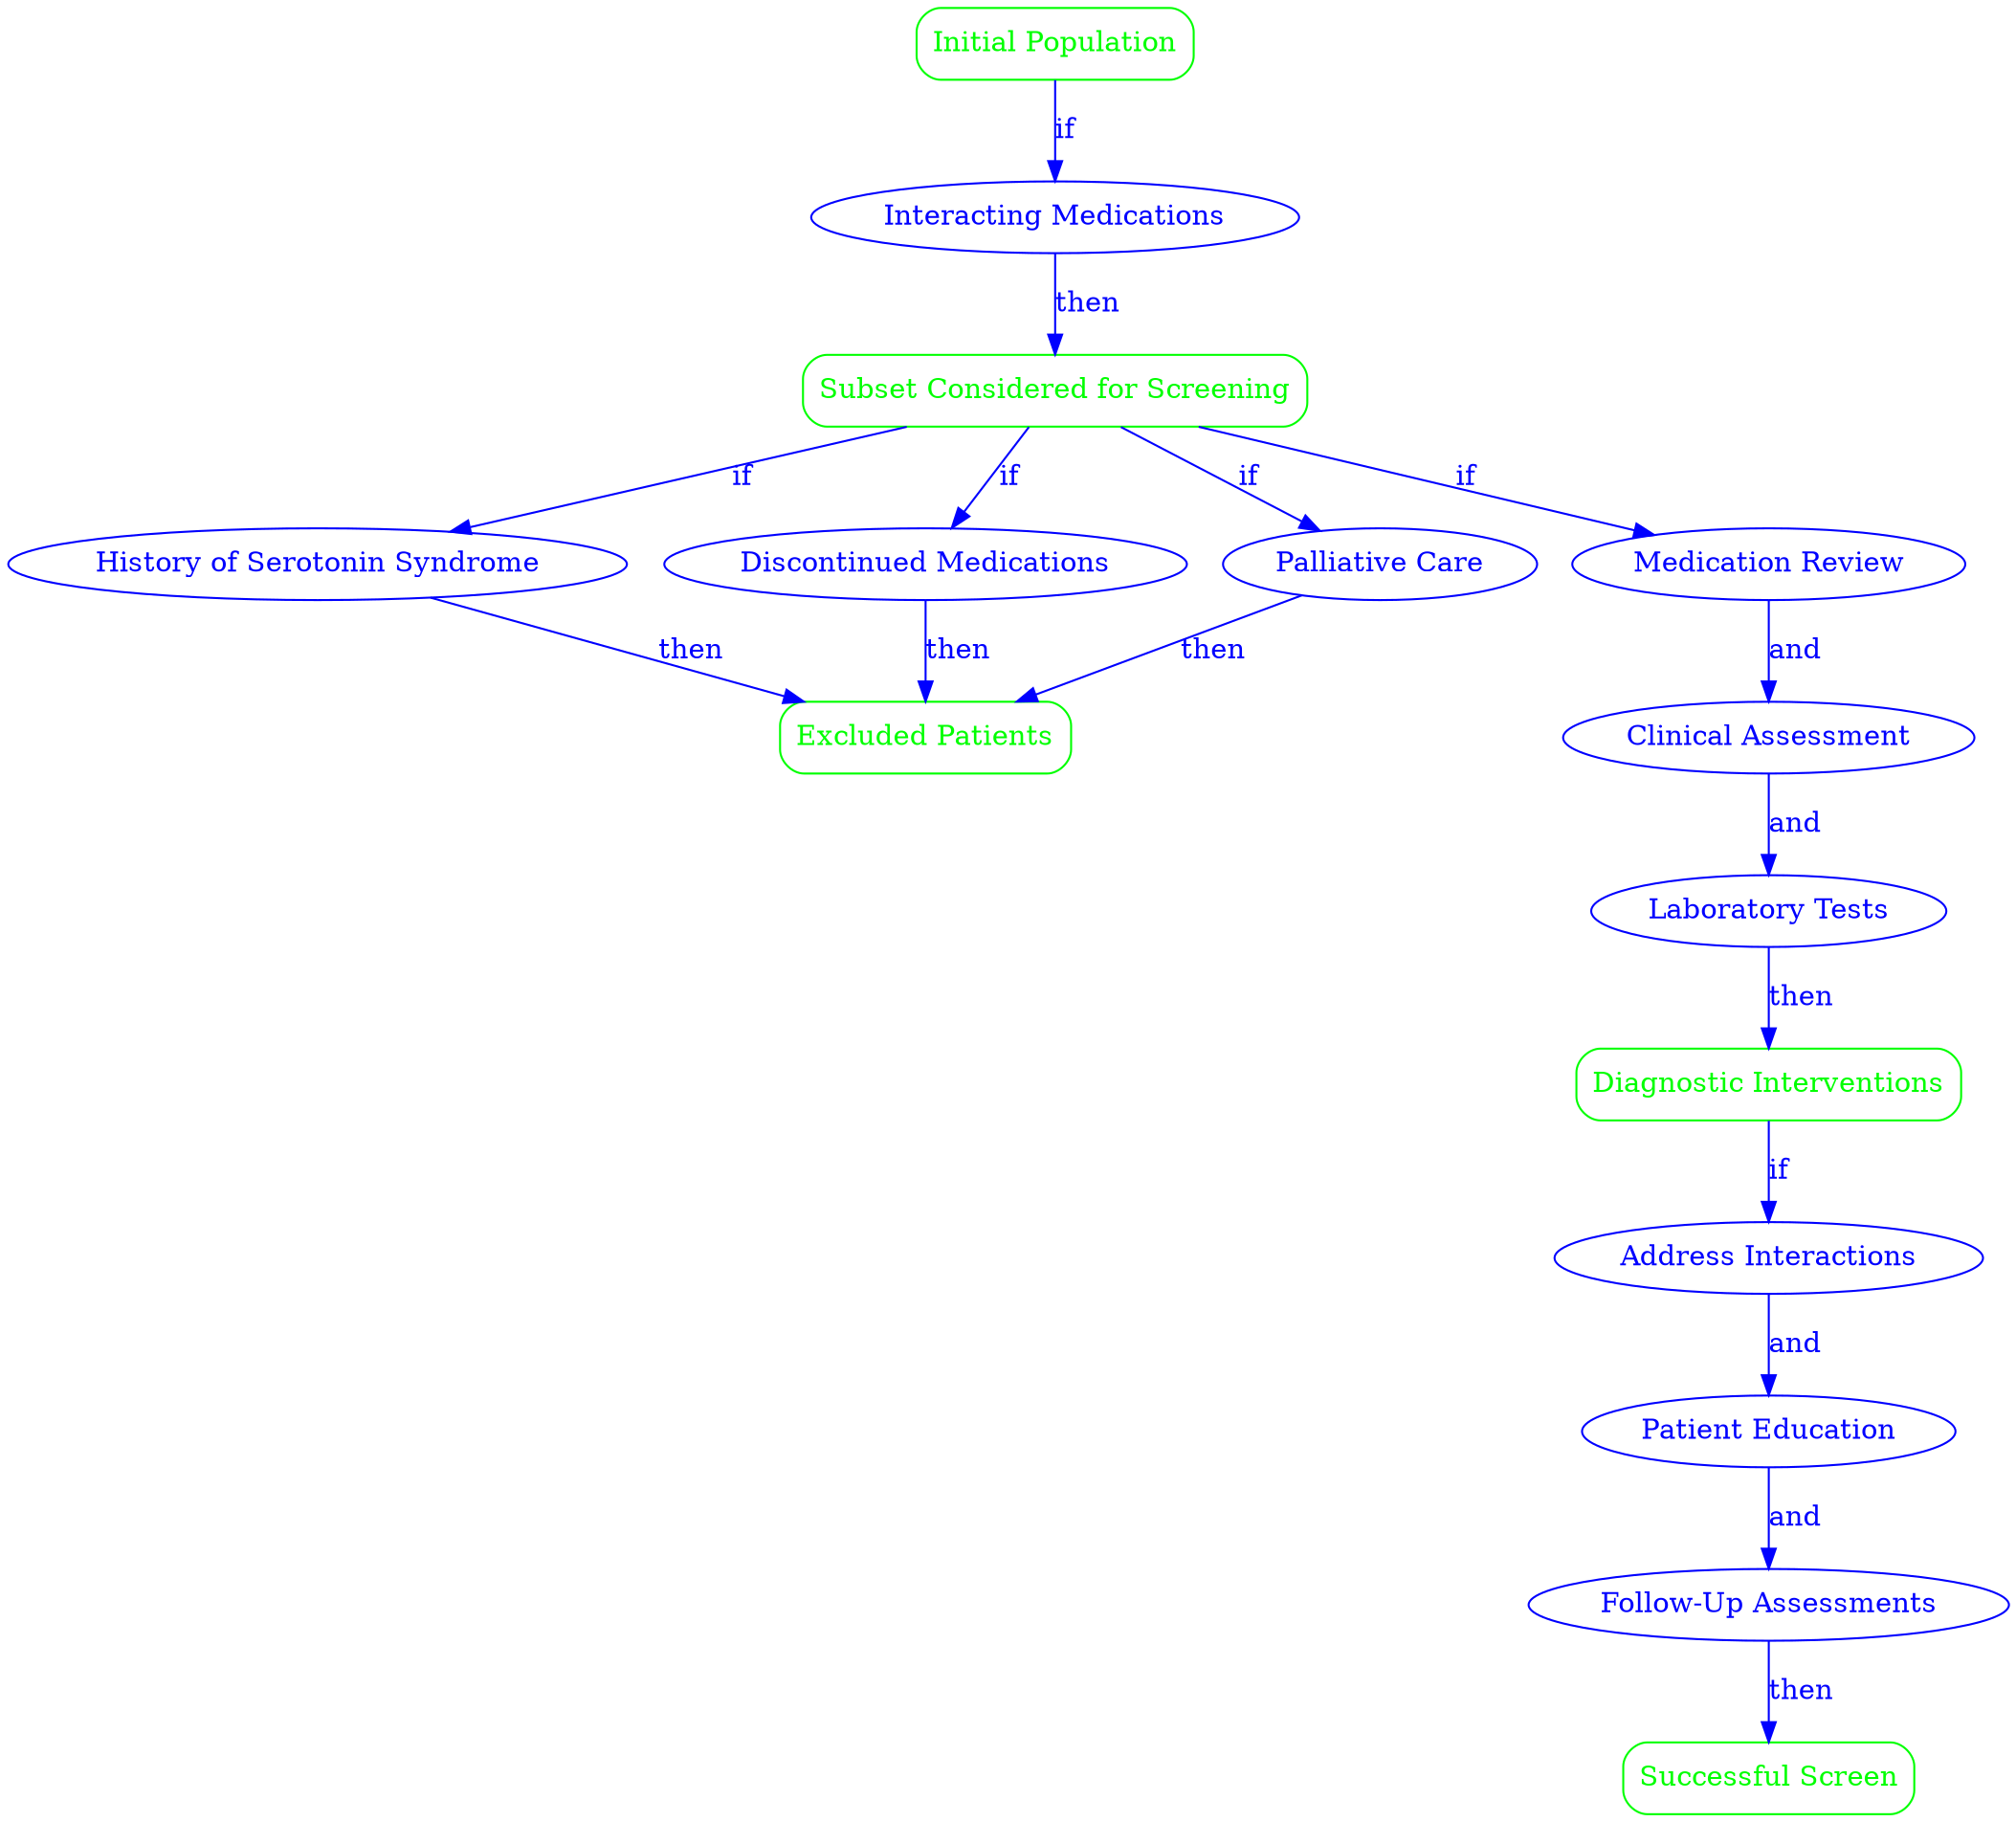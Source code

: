 digraph ClinicalProtocol {
    rankdir=TB;

    // Population Nodes
    InitialPop [label="Initial Population", shape=box, style=rounded, color=green, fontcolor=green, comment="All patients prescribed medications known to increase serotonin levels."];
    ScreeningSubset [label="Subset Considered for Screening", shape=box, style=rounded, color=green, fontcolor=green, comment="Patients prescribed additional medications that may interact to increase the risk of serotonin syndrome."];
    ExcludedPatients [label="Excluded Patients", shape=box, style=rounded, color=green, fontcolor=green, comment="Patients excluded based on specific criteria."];
    DiagnosticInterventions [label="Diagnostic Interventions", shape=box, style=rounded, color=green, fontcolor=green, comment="Patients undergoing diagnostic interventions for serotonin syndrome."];
    SuccessfulScreen [label="Successful Screen", shape=box, style=rounded, color=green, fontcolor=green, comment="Screen considered successful based on specific conditions."];

    // Criterion Nodes
    InteractingMeds [label="Interacting Medications", shape=ellipse, color=blue, fontcolor=blue, comment="Patients prescribed additional medications that may interact to increase the risk of serotonin syndrome."];
    ExclusionHistory [label="History of Serotonin Syndrome", shape=ellipse, color=blue, fontcolor=blue, comment="Patients with a documented history of serotonin syndrome who are no longer on interacting medications."];
    ExclusionDiscontinued [label="Discontinued Medications", shape=ellipse, color=blue, fontcolor=blue, comment="Patients who have discontinued all serotonergic medications for at least 30 days."];
    ExclusionPalliative [label="Palliative Care", shape=ellipse, color=blue, fontcolor=blue, comment="Patients under palliative care where the risk of serotonin syndrome is outweighed by the benefits of symptom management."];
    MedReview [label="Medication Review", shape=ellipse, color=blue, fontcolor=blue, comment="Comprehensive medication review to identify potential drug interactions."];
    ClinicalAssessment [label="Clinical Assessment", shape=ellipse, color=blue, fontcolor=blue, comment="Clinical assessment for symptoms of serotonin syndrome."];
    LabTests [label="Laboratory Tests", shape=ellipse, color=blue, fontcolor=blue, comment="Laboratory tests as indicated to rule out other causes of symptoms."];
    AddressInteractions [label="Address Interactions", shape=ellipse, color=blue, fontcolor=blue, comment="Potential drug interactions are identified and addressed through medication adjustment or discontinuation."];
    PatientEducation [label="Patient Education", shape=ellipse, color=blue, fontcolor=blue, comment="Patients are educated about the signs and symptoms of serotonin syndrome."];
    FollowUp [label="Follow-Up Assessments", shape=ellipse, color=blue, fontcolor=blue, comment="Follow-up assessments are scheduled to monitor for the development of symptoms."];

    // Edges
    InitialPop -> InteractingMeds [label="if", color=blue, fontcolor=blue];
    InteractingMeds -> ScreeningSubset [label="then", color=blue, fontcolor=blue];

    ScreeningSubset -> ExclusionHistory [label="if", color=blue, fontcolor=blue];
    ExclusionHistory -> ExcludedPatients [label="then", color=blue, fontcolor=blue];

    ScreeningSubset -> ExclusionDiscontinued [label="if", color=blue, fontcolor=blue];
    ExclusionDiscontinued -> ExcludedPatients [label="then", color=blue, fontcolor=blue];

    ScreeningSubset -> ExclusionPalliative [label="if", color=blue, fontcolor=blue];
    ExclusionPalliative -> ExcludedPatients [label="then", color=blue, fontcolor=blue];

    ScreeningSubset -> MedReview [label="if", color=blue, fontcolor=blue];
    MedReview -> ClinicalAssessment [label="and", color=blue, fontcolor=blue];
    ClinicalAssessment -> LabTests [label="and", color=blue, fontcolor=blue];
    LabTests -> DiagnosticInterventions [label="then", color=blue, fontcolor=blue];

    DiagnosticInterventions -> AddressInteractions [label="if", color=blue, fontcolor=blue];
    AddressInteractions -> PatientEducation [label="and", color=blue, fontcolor=blue];
    PatientEducation -> FollowUp [label="and", color=blue, fontcolor=blue];
    FollowUp -> SuccessfulScreen [label="then", color=blue, fontcolor=blue];
}